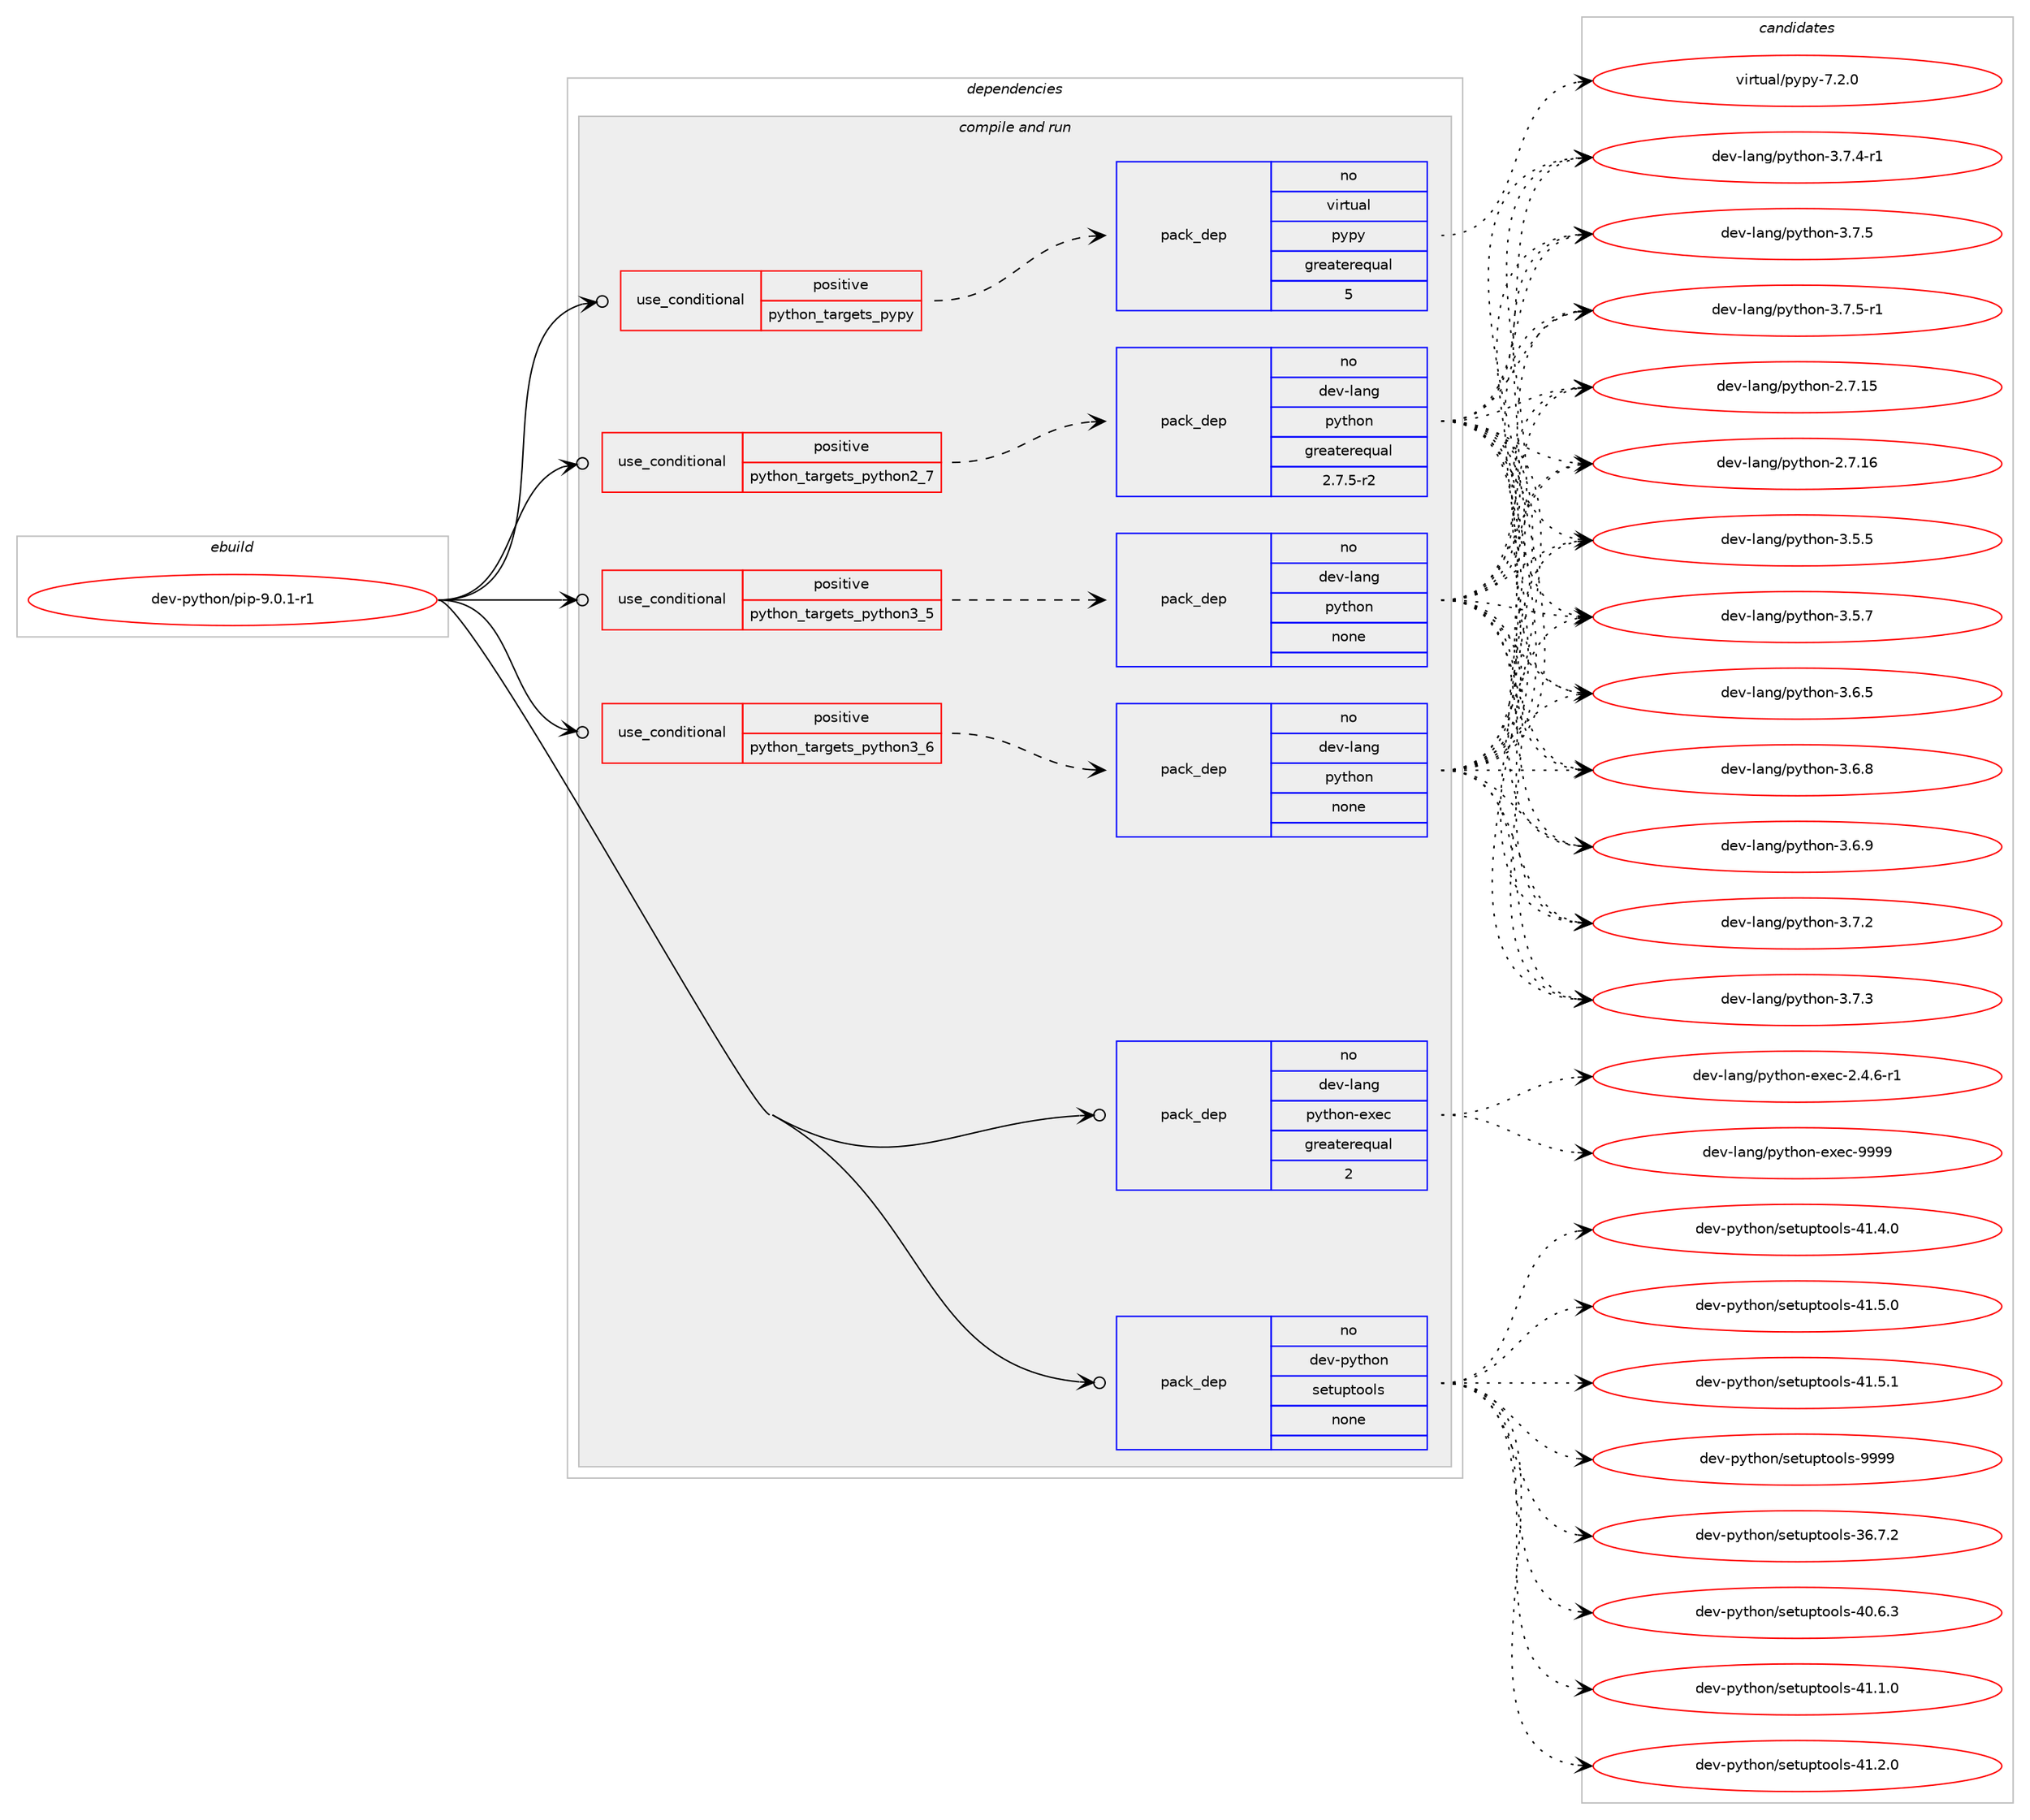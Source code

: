 digraph prolog {

# *************
# Graph options
# *************

newrank=true;
concentrate=true;
compound=true;
graph [rankdir=LR,fontname=Helvetica,fontsize=10,ranksep=1.5];#, ranksep=2.5, nodesep=0.2];
edge  [arrowhead=vee];
node  [fontname=Helvetica,fontsize=10];

# **********
# The ebuild
# **********

subgraph cluster_leftcol {
color=gray;
rank=same;
label=<<i>ebuild</i>>;
id [label="dev-python/pip-9.0.1-r1", color=red, width=4, href="../dev-python/pip-9.0.1-r1.svg"];
}

# ****************
# The dependencies
# ****************

subgraph cluster_midcol {
color=gray;
label=<<i>dependencies</i>>;
subgraph cluster_compile {
fillcolor="#eeeeee";
style=filled;
label=<<i>compile</i>>;
}
subgraph cluster_compileandrun {
fillcolor="#eeeeee";
style=filled;
label=<<i>compile and run</i>>;
subgraph cond144609 {
dependency622227 [label=<<TABLE BORDER="0" CELLBORDER="1" CELLSPACING="0" CELLPADDING="4"><TR><TD ROWSPAN="3" CELLPADDING="10">use_conditional</TD></TR><TR><TD>positive</TD></TR><TR><TD>python_targets_pypy</TD></TR></TABLE>>, shape=none, color=red];
subgraph pack465778 {
dependency622228 [label=<<TABLE BORDER="0" CELLBORDER="1" CELLSPACING="0" CELLPADDING="4" WIDTH="220"><TR><TD ROWSPAN="6" CELLPADDING="30">pack_dep</TD></TR><TR><TD WIDTH="110">no</TD></TR><TR><TD>virtual</TD></TR><TR><TD>pypy</TD></TR><TR><TD>greaterequal</TD></TR><TR><TD>5</TD></TR></TABLE>>, shape=none, color=blue];
}
dependency622227:e -> dependency622228:w [weight=20,style="dashed",arrowhead="vee"];
}
id:e -> dependency622227:w [weight=20,style="solid",arrowhead="odotvee"];
subgraph cond144610 {
dependency622229 [label=<<TABLE BORDER="0" CELLBORDER="1" CELLSPACING="0" CELLPADDING="4"><TR><TD ROWSPAN="3" CELLPADDING="10">use_conditional</TD></TR><TR><TD>positive</TD></TR><TR><TD>python_targets_python2_7</TD></TR></TABLE>>, shape=none, color=red];
subgraph pack465779 {
dependency622230 [label=<<TABLE BORDER="0" CELLBORDER="1" CELLSPACING="0" CELLPADDING="4" WIDTH="220"><TR><TD ROWSPAN="6" CELLPADDING="30">pack_dep</TD></TR><TR><TD WIDTH="110">no</TD></TR><TR><TD>dev-lang</TD></TR><TR><TD>python</TD></TR><TR><TD>greaterequal</TD></TR><TR><TD>2.7.5-r2</TD></TR></TABLE>>, shape=none, color=blue];
}
dependency622229:e -> dependency622230:w [weight=20,style="dashed",arrowhead="vee"];
}
id:e -> dependency622229:w [weight=20,style="solid",arrowhead="odotvee"];
subgraph cond144611 {
dependency622231 [label=<<TABLE BORDER="0" CELLBORDER="1" CELLSPACING="0" CELLPADDING="4"><TR><TD ROWSPAN="3" CELLPADDING="10">use_conditional</TD></TR><TR><TD>positive</TD></TR><TR><TD>python_targets_python3_5</TD></TR></TABLE>>, shape=none, color=red];
subgraph pack465780 {
dependency622232 [label=<<TABLE BORDER="0" CELLBORDER="1" CELLSPACING="0" CELLPADDING="4" WIDTH="220"><TR><TD ROWSPAN="6" CELLPADDING="30">pack_dep</TD></TR><TR><TD WIDTH="110">no</TD></TR><TR><TD>dev-lang</TD></TR><TR><TD>python</TD></TR><TR><TD>none</TD></TR><TR><TD></TD></TR></TABLE>>, shape=none, color=blue];
}
dependency622231:e -> dependency622232:w [weight=20,style="dashed",arrowhead="vee"];
}
id:e -> dependency622231:w [weight=20,style="solid",arrowhead="odotvee"];
subgraph cond144612 {
dependency622233 [label=<<TABLE BORDER="0" CELLBORDER="1" CELLSPACING="0" CELLPADDING="4"><TR><TD ROWSPAN="3" CELLPADDING="10">use_conditional</TD></TR><TR><TD>positive</TD></TR><TR><TD>python_targets_python3_6</TD></TR></TABLE>>, shape=none, color=red];
subgraph pack465781 {
dependency622234 [label=<<TABLE BORDER="0" CELLBORDER="1" CELLSPACING="0" CELLPADDING="4" WIDTH="220"><TR><TD ROWSPAN="6" CELLPADDING="30">pack_dep</TD></TR><TR><TD WIDTH="110">no</TD></TR><TR><TD>dev-lang</TD></TR><TR><TD>python</TD></TR><TR><TD>none</TD></TR><TR><TD></TD></TR></TABLE>>, shape=none, color=blue];
}
dependency622233:e -> dependency622234:w [weight=20,style="dashed",arrowhead="vee"];
}
id:e -> dependency622233:w [weight=20,style="solid",arrowhead="odotvee"];
subgraph pack465782 {
dependency622235 [label=<<TABLE BORDER="0" CELLBORDER="1" CELLSPACING="0" CELLPADDING="4" WIDTH="220"><TR><TD ROWSPAN="6" CELLPADDING="30">pack_dep</TD></TR><TR><TD WIDTH="110">no</TD></TR><TR><TD>dev-lang</TD></TR><TR><TD>python-exec</TD></TR><TR><TD>greaterequal</TD></TR><TR><TD>2</TD></TR></TABLE>>, shape=none, color=blue];
}
id:e -> dependency622235:w [weight=20,style="solid",arrowhead="odotvee"];
subgraph pack465783 {
dependency622236 [label=<<TABLE BORDER="0" CELLBORDER="1" CELLSPACING="0" CELLPADDING="4" WIDTH="220"><TR><TD ROWSPAN="6" CELLPADDING="30">pack_dep</TD></TR><TR><TD WIDTH="110">no</TD></TR><TR><TD>dev-python</TD></TR><TR><TD>setuptools</TD></TR><TR><TD>none</TD></TR><TR><TD></TD></TR></TABLE>>, shape=none, color=blue];
}
id:e -> dependency622236:w [weight=20,style="solid",arrowhead="odotvee"];
}
subgraph cluster_run {
fillcolor="#eeeeee";
style=filled;
label=<<i>run</i>>;
}
}

# **************
# The candidates
# **************

subgraph cluster_choices {
rank=same;
color=gray;
label=<<i>candidates</i>>;

subgraph choice465778 {
color=black;
nodesep=1;
choice1181051141161179710847112121112121455546504648 [label="virtual/pypy-7.2.0", color=red, width=4,href="../virtual/pypy-7.2.0.svg"];
dependency622228:e -> choice1181051141161179710847112121112121455546504648:w [style=dotted,weight="100"];
}
subgraph choice465779 {
color=black;
nodesep=1;
choice10010111845108971101034711212111610411111045504655464953 [label="dev-lang/python-2.7.15", color=red, width=4,href="../dev-lang/python-2.7.15.svg"];
choice10010111845108971101034711212111610411111045504655464954 [label="dev-lang/python-2.7.16", color=red, width=4,href="../dev-lang/python-2.7.16.svg"];
choice100101118451089711010347112121116104111110455146534653 [label="dev-lang/python-3.5.5", color=red, width=4,href="../dev-lang/python-3.5.5.svg"];
choice100101118451089711010347112121116104111110455146534655 [label="dev-lang/python-3.5.7", color=red, width=4,href="../dev-lang/python-3.5.7.svg"];
choice100101118451089711010347112121116104111110455146544653 [label="dev-lang/python-3.6.5", color=red, width=4,href="../dev-lang/python-3.6.5.svg"];
choice100101118451089711010347112121116104111110455146544656 [label="dev-lang/python-3.6.8", color=red, width=4,href="../dev-lang/python-3.6.8.svg"];
choice100101118451089711010347112121116104111110455146544657 [label="dev-lang/python-3.6.9", color=red, width=4,href="../dev-lang/python-3.6.9.svg"];
choice100101118451089711010347112121116104111110455146554650 [label="dev-lang/python-3.7.2", color=red, width=4,href="../dev-lang/python-3.7.2.svg"];
choice100101118451089711010347112121116104111110455146554651 [label="dev-lang/python-3.7.3", color=red, width=4,href="../dev-lang/python-3.7.3.svg"];
choice1001011184510897110103471121211161041111104551465546524511449 [label="dev-lang/python-3.7.4-r1", color=red, width=4,href="../dev-lang/python-3.7.4-r1.svg"];
choice100101118451089711010347112121116104111110455146554653 [label="dev-lang/python-3.7.5", color=red, width=4,href="../dev-lang/python-3.7.5.svg"];
choice1001011184510897110103471121211161041111104551465546534511449 [label="dev-lang/python-3.7.5-r1", color=red, width=4,href="../dev-lang/python-3.7.5-r1.svg"];
dependency622230:e -> choice10010111845108971101034711212111610411111045504655464953:w [style=dotted,weight="100"];
dependency622230:e -> choice10010111845108971101034711212111610411111045504655464954:w [style=dotted,weight="100"];
dependency622230:e -> choice100101118451089711010347112121116104111110455146534653:w [style=dotted,weight="100"];
dependency622230:e -> choice100101118451089711010347112121116104111110455146534655:w [style=dotted,weight="100"];
dependency622230:e -> choice100101118451089711010347112121116104111110455146544653:w [style=dotted,weight="100"];
dependency622230:e -> choice100101118451089711010347112121116104111110455146544656:w [style=dotted,weight="100"];
dependency622230:e -> choice100101118451089711010347112121116104111110455146544657:w [style=dotted,weight="100"];
dependency622230:e -> choice100101118451089711010347112121116104111110455146554650:w [style=dotted,weight="100"];
dependency622230:e -> choice100101118451089711010347112121116104111110455146554651:w [style=dotted,weight="100"];
dependency622230:e -> choice1001011184510897110103471121211161041111104551465546524511449:w [style=dotted,weight="100"];
dependency622230:e -> choice100101118451089711010347112121116104111110455146554653:w [style=dotted,weight="100"];
dependency622230:e -> choice1001011184510897110103471121211161041111104551465546534511449:w [style=dotted,weight="100"];
}
subgraph choice465780 {
color=black;
nodesep=1;
choice10010111845108971101034711212111610411111045504655464953 [label="dev-lang/python-2.7.15", color=red, width=4,href="../dev-lang/python-2.7.15.svg"];
choice10010111845108971101034711212111610411111045504655464954 [label="dev-lang/python-2.7.16", color=red, width=4,href="../dev-lang/python-2.7.16.svg"];
choice100101118451089711010347112121116104111110455146534653 [label="dev-lang/python-3.5.5", color=red, width=4,href="../dev-lang/python-3.5.5.svg"];
choice100101118451089711010347112121116104111110455146534655 [label="dev-lang/python-3.5.7", color=red, width=4,href="../dev-lang/python-3.5.7.svg"];
choice100101118451089711010347112121116104111110455146544653 [label="dev-lang/python-3.6.5", color=red, width=4,href="../dev-lang/python-3.6.5.svg"];
choice100101118451089711010347112121116104111110455146544656 [label="dev-lang/python-3.6.8", color=red, width=4,href="../dev-lang/python-3.6.8.svg"];
choice100101118451089711010347112121116104111110455146544657 [label="dev-lang/python-3.6.9", color=red, width=4,href="../dev-lang/python-3.6.9.svg"];
choice100101118451089711010347112121116104111110455146554650 [label="dev-lang/python-3.7.2", color=red, width=4,href="../dev-lang/python-3.7.2.svg"];
choice100101118451089711010347112121116104111110455146554651 [label="dev-lang/python-3.7.3", color=red, width=4,href="../dev-lang/python-3.7.3.svg"];
choice1001011184510897110103471121211161041111104551465546524511449 [label="dev-lang/python-3.7.4-r1", color=red, width=4,href="../dev-lang/python-3.7.4-r1.svg"];
choice100101118451089711010347112121116104111110455146554653 [label="dev-lang/python-3.7.5", color=red, width=4,href="../dev-lang/python-3.7.5.svg"];
choice1001011184510897110103471121211161041111104551465546534511449 [label="dev-lang/python-3.7.5-r1", color=red, width=4,href="../dev-lang/python-3.7.5-r1.svg"];
dependency622232:e -> choice10010111845108971101034711212111610411111045504655464953:w [style=dotted,weight="100"];
dependency622232:e -> choice10010111845108971101034711212111610411111045504655464954:w [style=dotted,weight="100"];
dependency622232:e -> choice100101118451089711010347112121116104111110455146534653:w [style=dotted,weight="100"];
dependency622232:e -> choice100101118451089711010347112121116104111110455146534655:w [style=dotted,weight="100"];
dependency622232:e -> choice100101118451089711010347112121116104111110455146544653:w [style=dotted,weight="100"];
dependency622232:e -> choice100101118451089711010347112121116104111110455146544656:w [style=dotted,weight="100"];
dependency622232:e -> choice100101118451089711010347112121116104111110455146544657:w [style=dotted,weight="100"];
dependency622232:e -> choice100101118451089711010347112121116104111110455146554650:w [style=dotted,weight="100"];
dependency622232:e -> choice100101118451089711010347112121116104111110455146554651:w [style=dotted,weight="100"];
dependency622232:e -> choice1001011184510897110103471121211161041111104551465546524511449:w [style=dotted,weight="100"];
dependency622232:e -> choice100101118451089711010347112121116104111110455146554653:w [style=dotted,weight="100"];
dependency622232:e -> choice1001011184510897110103471121211161041111104551465546534511449:w [style=dotted,weight="100"];
}
subgraph choice465781 {
color=black;
nodesep=1;
choice10010111845108971101034711212111610411111045504655464953 [label="dev-lang/python-2.7.15", color=red, width=4,href="../dev-lang/python-2.7.15.svg"];
choice10010111845108971101034711212111610411111045504655464954 [label="dev-lang/python-2.7.16", color=red, width=4,href="../dev-lang/python-2.7.16.svg"];
choice100101118451089711010347112121116104111110455146534653 [label="dev-lang/python-3.5.5", color=red, width=4,href="../dev-lang/python-3.5.5.svg"];
choice100101118451089711010347112121116104111110455146534655 [label="dev-lang/python-3.5.7", color=red, width=4,href="../dev-lang/python-3.5.7.svg"];
choice100101118451089711010347112121116104111110455146544653 [label="dev-lang/python-3.6.5", color=red, width=4,href="../dev-lang/python-3.6.5.svg"];
choice100101118451089711010347112121116104111110455146544656 [label="dev-lang/python-3.6.8", color=red, width=4,href="../dev-lang/python-3.6.8.svg"];
choice100101118451089711010347112121116104111110455146544657 [label="dev-lang/python-3.6.9", color=red, width=4,href="../dev-lang/python-3.6.9.svg"];
choice100101118451089711010347112121116104111110455146554650 [label="dev-lang/python-3.7.2", color=red, width=4,href="../dev-lang/python-3.7.2.svg"];
choice100101118451089711010347112121116104111110455146554651 [label="dev-lang/python-3.7.3", color=red, width=4,href="../dev-lang/python-3.7.3.svg"];
choice1001011184510897110103471121211161041111104551465546524511449 [label="dev-lang/python-3.7.4-r1", color=red, width=4,href="../dev-lang/python-3.7.4-r1.svg"];
choice100101118451089711010347112121116104111110455146554653 [label="dev-lang/python-3.7.5", color=red, width=4,href="../dev-lang/python-3.7.5.svg"];
choice1001011184510897110103471121211161041111104551465546534511449 [label="dev-lang/python-3.7.5-r1", color=red, width=4,href="../dev-lang/python-3.7.5-r1.svg"];
dependency622234:e -> choice10010111845108971101034711212111610411111045504655464953:w [style=dotted,weight="100"];
dependency622234:e -> choice10010111845108971101034711212111610411111045504655464954:w [style=dotted,weight="100"];
dependency622234:e -> choice100101118451089711010347112121116104111110455146534653:w [style=dotted,weight="100"];
dependency622234:e -> choice100101118451089711010347112121116104111110455146534655:w [style=dotted,weight="100"];
dependency622234:e -> choice100101118451089711010347112121116104111110455146544653:w [style=dotted,weight="100"];
dependency622234:e -> choice100101118451089711010347112121116104111110455146544656:w [style=dotted,weight="100"];
dependency622234:e -> choice100101118451089711010347112121116104111110455146544657:w [style=dotted,weight="100"];
dependency622234:e -> choice100101118451089711010347112121116104111110455146554650:w [style=dotted,weight="100"];
dependency622234:e -> choice100101118451089711010347112121116104111110455146554651:w [style=dotted,weight="100"];
dependency622234:e -> choice1001011184510897110103471121211161041111104551465546524511449:w [style=dotted,weight="100"];
dependency622234:e -> choice100101118451089711010347112121116104111110455146554653:w [style=dotted,weight="100"];
dependency622234:e -> choice1001011184510897110103471121211161041111104551465546534511449:w [style=dotted,weight="100"];
}
subgraph choice465782 {
color=black;
nodesep=1;
choice10010111845108971101034711212111610411111045101120101994550465246544511449 [label="dev-lang/python-exec-2.4.6-r1", color=red, width=4,href="../dev-lang/python-exec-2.4.6-r1.svg"];
choice10010111845108971101034711212111610411111045101120101994557575757 [label="dev-lang/python-exec-9999", color=red, width=4,href="../dev-lang/python-exec-9999.svg"];
dependency622235:e -> choice10010111845108971101034711212111610411111045101120101994550465246544511449:w [style=dotted,weight="100"];
dependency622235:e -> choice10010111845108971101034711212111610411111045101120101994557575757:w [style=dotted,weight="100"];
}
subgraph choice465783 {
color=black;
nodesep=1;
choice100101118451121211161041111104711510111611711211611111110811545515446554650 [label="dev-python/setuptools-36.7.2", color=red, width=4,href="../dev-python/setuptools-36.7.2.svg"];
choice100101118451121211161041111104711510111611711211611111110811545524846544651 [label="dev-python/setuptools-40.6.3", color=red, width=4,href="../dev-python/setuptools-40.6.3.svg"];
choice100101118451121211161041111104711510111611711211611111110811545524946494648 [label="dev-python/setuptools-41.1.0", color=red, width=4,href="../dev-python/setuptools-41.1.0.svg"];
choice100101118451121211161041111104711510111611711211611111110811545524946504648 [label="dev-python/setuptools-41.2.0", color=red, width=4,href="../dev-python/setuptools-41.2.0.svg"];
choice100101118451121211161041111104711510111611711211611111110811545524946524648 [label="dev-python/setuptools-41.4.0", color=red, width=4,href="../dev-python/setuptools-41.4.0.svg"];
choice100101118451121211161041111104711510111611711211611111110811545524946534648 [label="dev-python/setuptools-41.5.0", color=red, width=4,href="../dev-python/setuptools-41.5.0.svg"];
choice100101118451121211161041111104711510111611711211611111110811545524946534649 [label="dev-python/setuptools-41.5.1", color=red, width=4,href="../dev-python/setuptools-41.5.1.svg"];
choice10010111845112121116104111110471151011161171121161111111081154557575757 [label="dev-python/setuptools-9999", color=red, width=4,href="../dev-python/setuptools-9999.svg"];
dependency622236:e -> choice100101118451121211161041111104711510111611711211611111110811545515446554650:w [style=dotted,weight="100"];
dependency622236:e -> choice100101118451121211161041111104711510111611711211611111110811545524846544651:w [style=dotted,weight="100"];
dependency622236:e -> choice100101118451121211161041111104711510111611711211611111110811545524946494648:w [style=dotted,weight="100"];
dependency622236:e -> choice100101118451121211161041111104711510111611711211611111110811545524946504648:w [style=dotted,weight="100"];
dependency622236:e -> choice100101118451121211161041111104711510111611711211611111110811545524946524648:w [style=dotted,weight="100"];
dependency622236:e -> choice100101118451121211161041111104711510111611711211611111110811545524946534648:w [style=dotted,weight="100"];
dependency622236:e -> choice100101118451121211161041111104711510111611711211611111110811545524946534649:w [style=dotted,weight="100"];
dependency622236:e -> choice10010111845112121116104111110471151011161171121161111111081154557575757:w [style=dotted,weight="100"];
}
}

}
